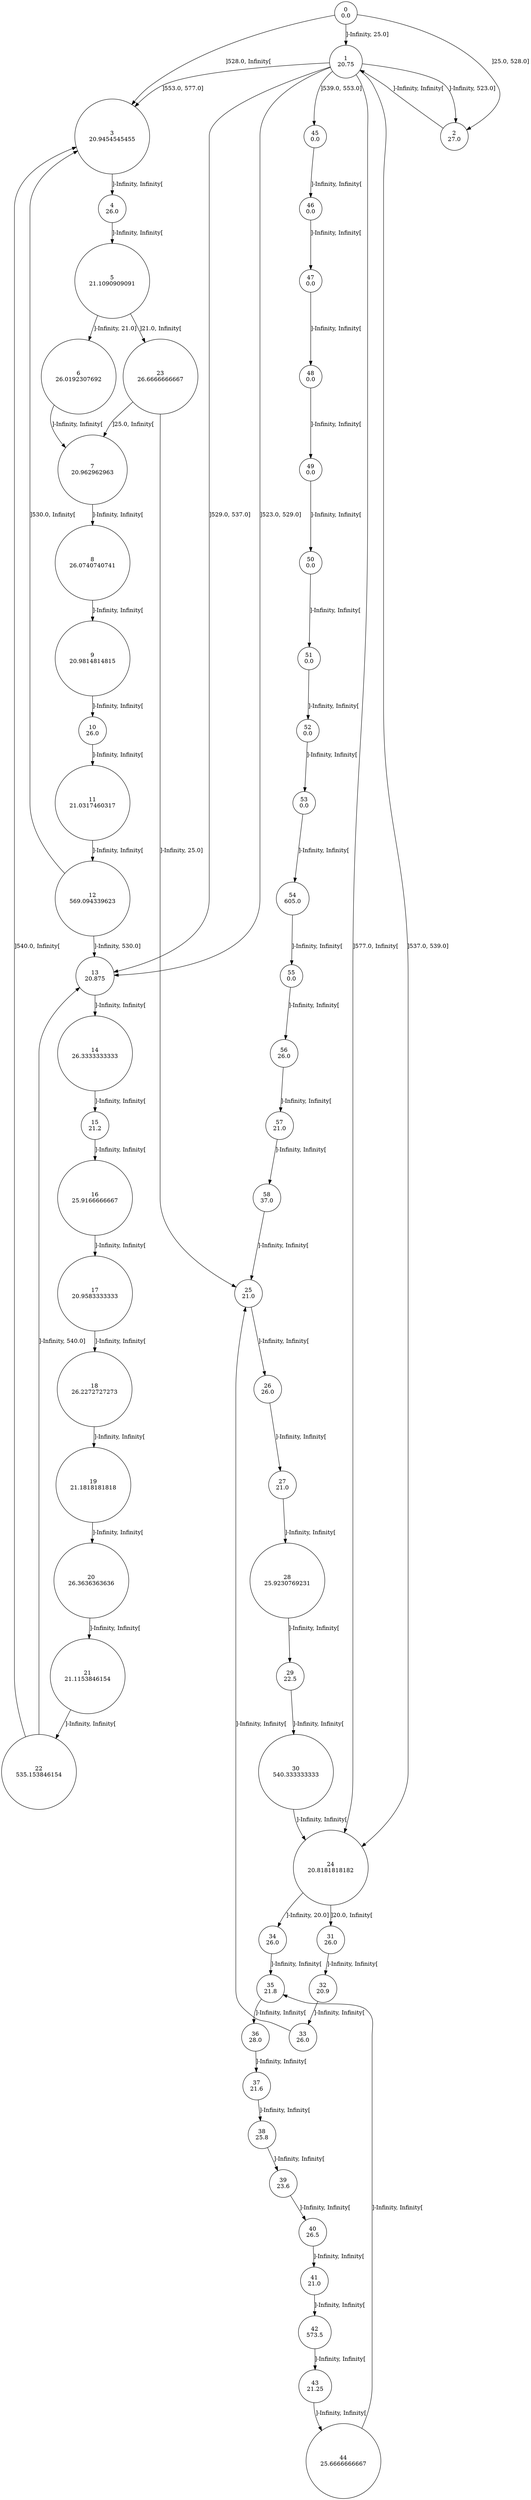 digraph a {
0 [shape=circle, label="0\n0.0"];
	0 -> 1 [label="]-Infinity, 25.0]"];
	0 -> 2 [label="]25.0, 528.0]"];
	0 -> 3 [label="]528.0, Infinity["];
1 [shape=circle, label="1\n20.75"];
	1 -> 2 [label="]-Infinity, 523.0]"];
	1 -> 13 [label="]523.0, 529.0]"];
	1 -> 13 [label="]529.0, 537.0]"];
	1 -> 24 [label="]537.0, 539.0]"];
	1 -> 45 [label="]539.0, 553.0]"];
	1 -> 3 [label="]553.0, 577.0]"];
	1 -> 24 [label="]577.0, Infinity["];
2 [shape=circle, label="2\n27.0"];
	2 -> 1 [label="]-Infinity, Infinity["];
3 [shape=circle, label="3\n20.9454545455"];
	3 -> 4 [label="]-Infinity, Infinity["];
4 [shape=circle, label="4\n26.0"];
	4 -> 5 [label="]-Infinity, Infinity["];
5 [shape=circle, label="5\n21.1090909091"];
	5 -> 6 [label="]-Infinity, 21.0]"];
	5 -> 23 [label="]21.0, Infinity["];
6 [shape=circle, label="6\n26.0192307692"];
	6 -> 7 [label="]-Infinity, Infinity["];
7 [shape=circle, label="7\n20.962962963"];
	7 -> 8 [label="]-Infinity, Infinity["];
8 [shape=circle, label="8\n26.0740740741"];
	8 -> 9 [label="]-Infinity, Infinity["];
9 [shape=circle, label="9\n20.9814814815"];
	9 -> 10 [label="]-Infinity, Infinity["];
10 [shape=circle, label="10\n26.0"];
	10 -> 11 [label="]-Infinity, Infinity["];
11 [shape=circle, label="11\n21.0317460317"];
	11 -> 12 [label="]-Infinity, Infinity["];
12 [shape=circle, label="12\n569.094339623"];
	12 -> 13 [label="]-Infinity, 530.0]"];
	12 -> 3 [label="]530.0, Infinity["];
13 [shape=circle, label="13\n20.875"];
	13 -> 14 [label="]-Infinity, Infinity["];
14 [shape=circle, label="14\n26.3333333333"];
	14 -> 15 [label="]-Infinity, Infinity["];
15 [shape=circle, label="15\n21.2"];
	15 -> 16 [label="]-Infinity, Infinity["];
16 [shape=circle, label="16\n25.9166666667"];
	16 -> 17 [label="]-Infinity, Infinity["];
17 [shape=circle, label="17\n20.9583333333"];
	17 -> 18 [label="]-Infinity, Infinity["];
18 [shape=circle, label="18\n26.2272727273"];
	18 -> 19 [label="]-Infinity, Infinity["];
19 [shape=circle, label="19\n21.1818181818"];
	19 -> 20 [label="]-Infinity, Infinity["];
20 [shape=circle, label="20\n26.3636363636"];
	20 -> 21 [label="]-Infinity, Infinity["];
21 [shape=circle, label="21\n21.1153846154"];
	21 -> 22 [label="]-Infinity, Infinity["];
22 [shape=circle, label="22\n535.153846154"];
	22 -> 13 [label="]-Infinity, 540.0]"];
	22 -> 3 [label="]540.0, Infinity["];
23 [shape=circle, label="23\n26.6666666667"];
	23 -> 25 [label="]-Infinity, 25.0]"];
	23 -> 7 [label="]25.0, Infinity["];
24 [shape=circle, label="24\n20.8181818182"];
	24 -> 34 [label="]-Infinity, 20.0]"];
	24 -> 31 [label="]20.0, Infinity["];
25 [shape=circle, label="25\n21.0"];
	25 -> 26 [label="]-Infinity, Infinity["];
26 [shape=circle, label="26\n26.0"];
	26 -> 27 [label="]-Infinity, Infinity["];
27 [shape=circle, label="27\n21.0"];
	27 -> 28 [label="]-Infinity, Infinity["];
28 [shape=circle, label="28\n25.9230769231"];
	28 -> 29 [label="]-Infinity, Infinity["];
29 [shape=circle, label="29\n22.5"];
	29 -> 30 [label="]-Infinity, Infinity["];
30 [shape=circle, label="30\n540.333333333"];
	30 -> 24 [label="]-Infinity, Infinity["];
31 [shape=circle, label="31\n26.0"];
	31 -> 32 [label="]-Infinity, Infinity["];
32 [shape=circle, label="32\n20.9"];
	32 -> 33 [label="]-Infinity, Infinity["];
33 [shape=circle, label="33\n26.0"];
	33 -> 25 [label="]-Infinity, Infinity["];
34 [shape=circle, label="34\n26.0"];
	34 -> 35 [label="]-Infinity, Infinity["];
35 [shape=circle, label="35\n21.8"];
	35 -> 36 [label="]-Infinity, Infinity["];
36 [shape=circle, label="36\n28.0"];
	36 -> 37 [label="]-Infinity, Infinity["];
37 [shape=circle, label="37\n21.6"];
	37 -> 38 [label="]-Infinity, Infinity["];
38 [shape=circle, label="38\n25.8"];
	38 -> 39 [label="]-Infinity, Infinity["];
39 [shape=circle, label="39\n23.6"];
	39 -> 40 [label="]-Infinity, Infinity["];
40 [shape=circle, label="40\n26.5"];
	40 -> 41 [label="]-Infinity, Infinity["];
41 [shape=circle, label="41\n21.0"];
	41 -> 42 [label="]-Infinity, Infinity["];
42 [shape=circle, label="42\n573.5"];
	42 -> 43 [label="]-Infinity, Infinity["];
43 [shape=circle, label="43\n21.25"];
	43 -> 44 [label="]-Infinity, Infinity["];
44 [shape=circle, label="44\n25.6666666667"];
	44 -> 35 [label="]-Infinity, Infinity["];
45 [shape=circle, label="45\n0.0"];
	45 -> 46 [label="]-Infinity, Infinity["];
46 [shape=circle, label="46\n0.0"];
	46 -> 47 [label="]-Infinity, Infinity["];
47 [shape=circle, label="47\n0.0"];
	47 -> 48 [label="]-Infinity, Infinity["];
48 [shape=circle, label="48\n0.0"];
	48 -> 49 [label="]-Infinity, Infinity["];
49 [shape=circle, label="49\n0.0"];
	49 -> 50 [label="]-Infinity, Infinity["];
50 [shape=circle, label="50\n0.0"];
	50 -> 51 [label="]-Infinity, Infinity["];
51 [shape=circle, label="51\n0.0"];
	51 -> 52 [label="]-Infinity, Infinity["];
52 [shape=circle, label="52\n0.0"];
	52 -> 53 [label="]-Infinity, Infinity["];
53 [shape=circle, label="53\n0.0"];
	53 -> 54 [label="]-Infinity, Infinity["];
54 [shape=circle, label="54\n605.0"];
	54 -> 55 [label="]-Infinity, Infinity["];
55 [shape=circle, label="55\n0.0"];
	55 -> 56 [label="]-Infinity, Infinity["];
56 [shape=circle, label="56\n26.0"];
	56 -> 57 [label="]-Infinity, Infinity["];
57 [shape=circle, label="57\n21.0"];
	57 -> 58 [label="]-Infinity, Infinity["];
58 [shape=circle, label="58\n37.0"];
	58 -> 25 [label="]-Infinity, Infinity["];
}